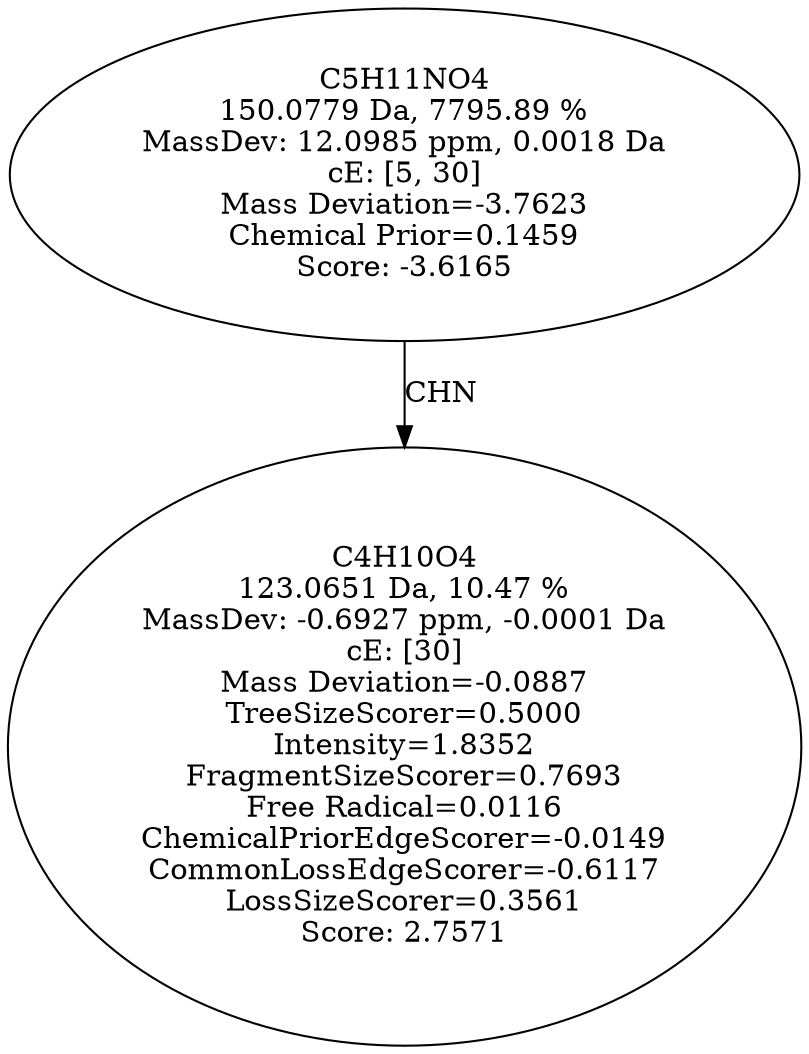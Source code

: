 strict digraph {
v1 [label="C4H10O4\n123.0651 Da, 10.47 %\nMassDev: -0.6927 ppm, -0.0001 Da\ncE: [30]\nMass Deviation=-0.0887\nTreeSizeScorer=0.5000\nIntensity=1.8352\nFragmentSizeScorer=0.7693\nFree Radical=0.0116\nChemicalPriorEdgeScorer=-0.0149\nCommonLossEdgeScorer=-0.6117\nLossSizeScorer=0.3561\nScore: 2.7571"];
v2 [label="C5H11NO4\n150.0779 Da, 7795.89 %\nMassDev: 12.0985 ppm, 0.0018 Da\ncE: [5, 30]\nMass Deviation=-3.7623\nChemical Prior=0.1459\nScore: -3.6165"];
v2 -> v1 [label="CHN"];
}